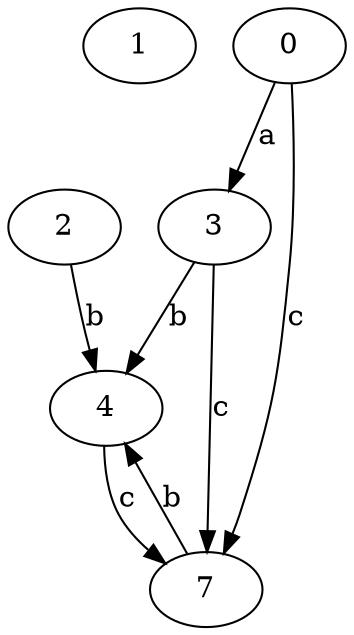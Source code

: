 strict digraph  {
1;
2;
0;
3;
4;
7;
2 -> 4  [label=b];
0 -> 3  [label=a];
0 -> 7  [label=c];
3 -> 4  [label=b];
3 -> 7  [label=c];
4 -> 7  [label=c];
7 -> 4  [label=b];
}
